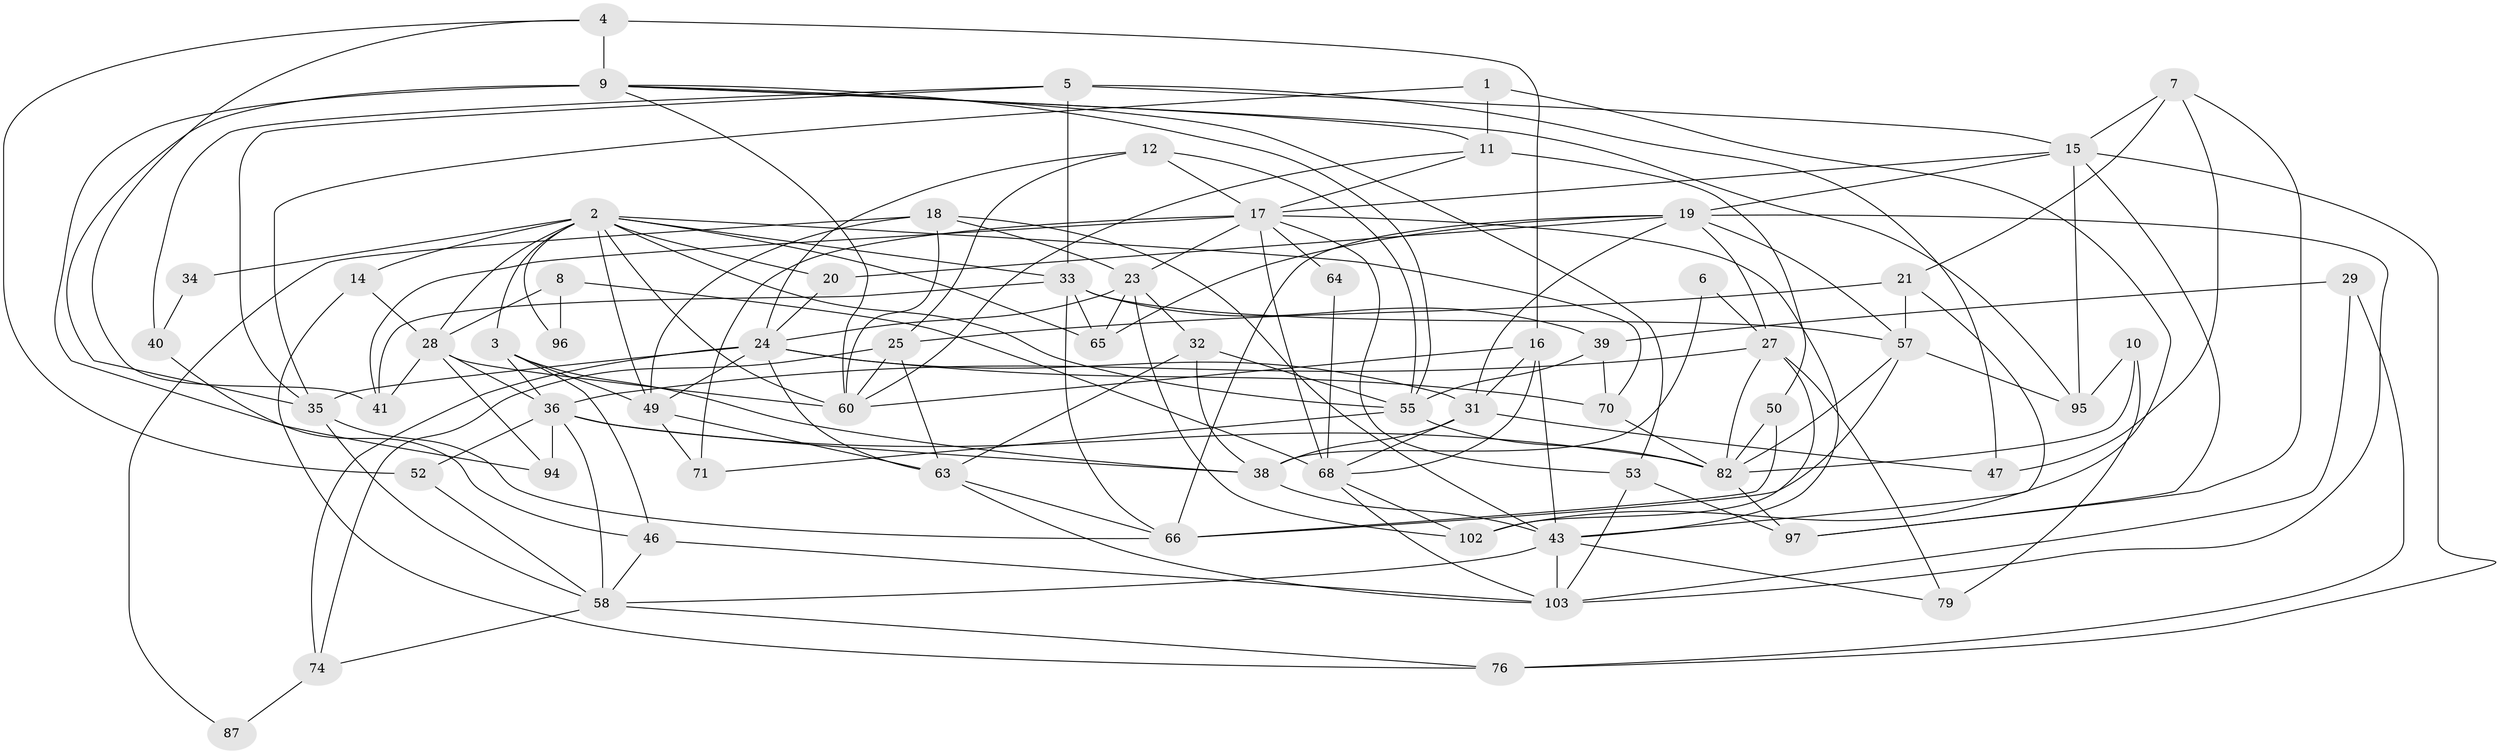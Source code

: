 // Generated by graph-tools (version 1.1) at 2025/23/03/03/25 07:23:58]
// undirected, 65 vertices, 162 edges
graph export_dot {
graph [start="1"]
  node [color=gray90,style=filled];
  1 [super="+61"];
  2 [super="+26"];
  3 [super="+69"];
  4 [super="+48"];
  5 [super="+30"];
  6;
  7 [super="+62"];
  8;
  9 [super="+56"];
  10 [super="+13"];
  11 [super="+54"];
  12;
  14;
  15 [super="+51"];
  16 [super="+42"];
  17 [super="+93"];
  18 [super="+22"];
  19 [super="+77"];
  20;
  21 [super="+44"];
  23 [super="+85"];
  24 [super="+90"];
  25 [super="+37"];
  27 [super="+72"];
  28 [super="+83"];
  29 [super="+45"];
  31 [super="+84"];
  32 [super="+101"];
  33 [super="+91"];
  34;
  35;
  36 [super="+75"];
  38 [super="+86"];
  39;
  40;
  41;
  43 [super="+92"];
  46 [super="+59"];
  47;
  49 [super="+73"];
  50;
  52;
  53;
  55 [super="+67"];
  57 [super="+100"];
  58 [super="+89"];
  60 [super="+88"];
  63;
  64;
  65;
  66 [super="+80"];
  68 [super="+78"];
  70 [super="+98"];
  71;
  74;
  76 [super="+81"];
  79;
  82 [super="+104"];
  87;
  94 [super="+99"];
  95;
  96;
  97;
  102;
  103;
  1 -- 102;
  1 -- 11 [weight=2];
  1 -- 35;
  2 -- 3;
  2 -- 14;
  2 -- 20;
  2 -- 28;
  2 -- 33;
  2 -- 34 [weight=2];
  2 -- 55;
  2 -- 60;
  2 -- 65;
  2 -- 96;
  2 -- 49;
  2 -- 70;
  3 -- 49;
  3 -- 36;
  3 -- 46;
  3 -- 38;
  4 -- 52;
  4 -- 9 [weight=2];
  4 -- 16;
  4 -- 41;
  5 -- 33;
  5 -- 40;
  5 -- 47;
  5 -- 35;
  5 -- 15;
  6 -- 38;
  6 -- 27;
  7 -- 97;
  7 -- 15;
  7 -- 47;
  7 -- 21;
  8 -- 28;
  8 -- 96;
  8 -- 68;
  9 -- 53;
  9 -- 35;
  9 -- 95;
  9 -- 55;
  9 -- 60;
  9 -- 94;
  9 -- 11;
  10 -- 95;
  10 -- 82;
  10 -- 79;
  11 -- 17;
  11 -- 50;
  11 -- 60;
  12 -- 25;
  12 -- 24;
  12 -- 55;
  12 -- 17;
  14 -- 28;
  14 -- 76;
  15 -- 95;
  15 -- 76;
  15 -- 17;
  15 -- 97;
  15 -- 19;
  16 -- 68;
  16 -- 43;
  16 -- 60;
  16 -- 31;
  17 -- 41;
  17 -- 64;
  17 -- 23;
  17 -- 53;
  17 -- 71;
  17 -- 68;
  17 -- 43;
  18 -- 87;
  18 -- 60;
  18 -- 49;
  18 -- 43;
  18 -- 23;
  19 -- 31;
  19 -- 20;
  19 -- 65;
  19 -- 103;
  19 -- 27;
  19 -- 57;
  19 -- 66;
  20 -- 24;
  21 -- 57;
  21 -- 43;
  21 -- 25;
  23 -- 102;
  23 -- 32;
  23 -- 65;
  23 -- 24;
  24 -- 49;
  24 -- 63;
  24 -- 70;
  24 -- 74;
  24 -- 35;
  24 -- 31;
  25 -- 63;
  25 -- 74;
  25 -- 60;
  27 -- 36;
  27 -- 102;
  27 -- 79;
  27 -- 82;
  28 -- 36;
  28 -- 60;
  28 -- 41;
  28 -- 94;
  29 -- 103;
  29 -- 76;
  29 -- 39;
  31 -- 38;
  31 -- 68;
  31 -- 47;
  32 -- 55;
  32 -- 63;
  32 -- 38;
  33 -- 39;
  33 -- 41;
  33 -- 65;
  33 -- 66;
  33 -- 57;
  34 -- 40;
  35 -- 58;
  35 -- 66;
  36 -- 82;
  36 -- 38 [weight=2];
  36 -- 52 [weight=2];
  36 -- 94;
  36 -- 58;
  38 -- 43;
  39 -- 55;
  39 -- 70;
  40 -- 46;
  43 -- 58;
  43 -- 103;
  43 -- 79;
  46 -- 103;
  46 -- 58;
  49 -- 63;
  49 -- 71;
  50 -- 82;
  50 -- 66;
  52 -- 58;
  53 -- 103;
  53 -- 97;
  55 -- 71;
  55 -- 82;
  57 -- 95;
  57 -- 82;
  57 -- 66;
  58 -- 74;
  58 -- 76;
  63 -- 66;
  63 -- 103;
  64 -- 68;
  68 -- 103;
  68 -- 102;
  70 -- 82;
  74 -- 87;
  82 -- 97;
}
